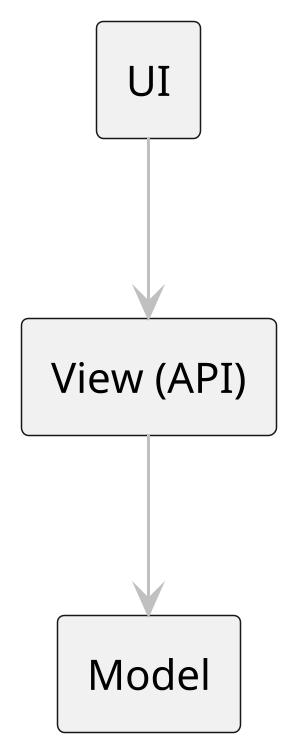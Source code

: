 @startuml
top to bottom direction
skinparam backgroundcolor transparent

scale 3

rectangle UI

rectangle "View (API)"
rectangle Model

UI -[#silver]-> "View (API)"
"View (API)" -[#silver]-> Model

@enduml